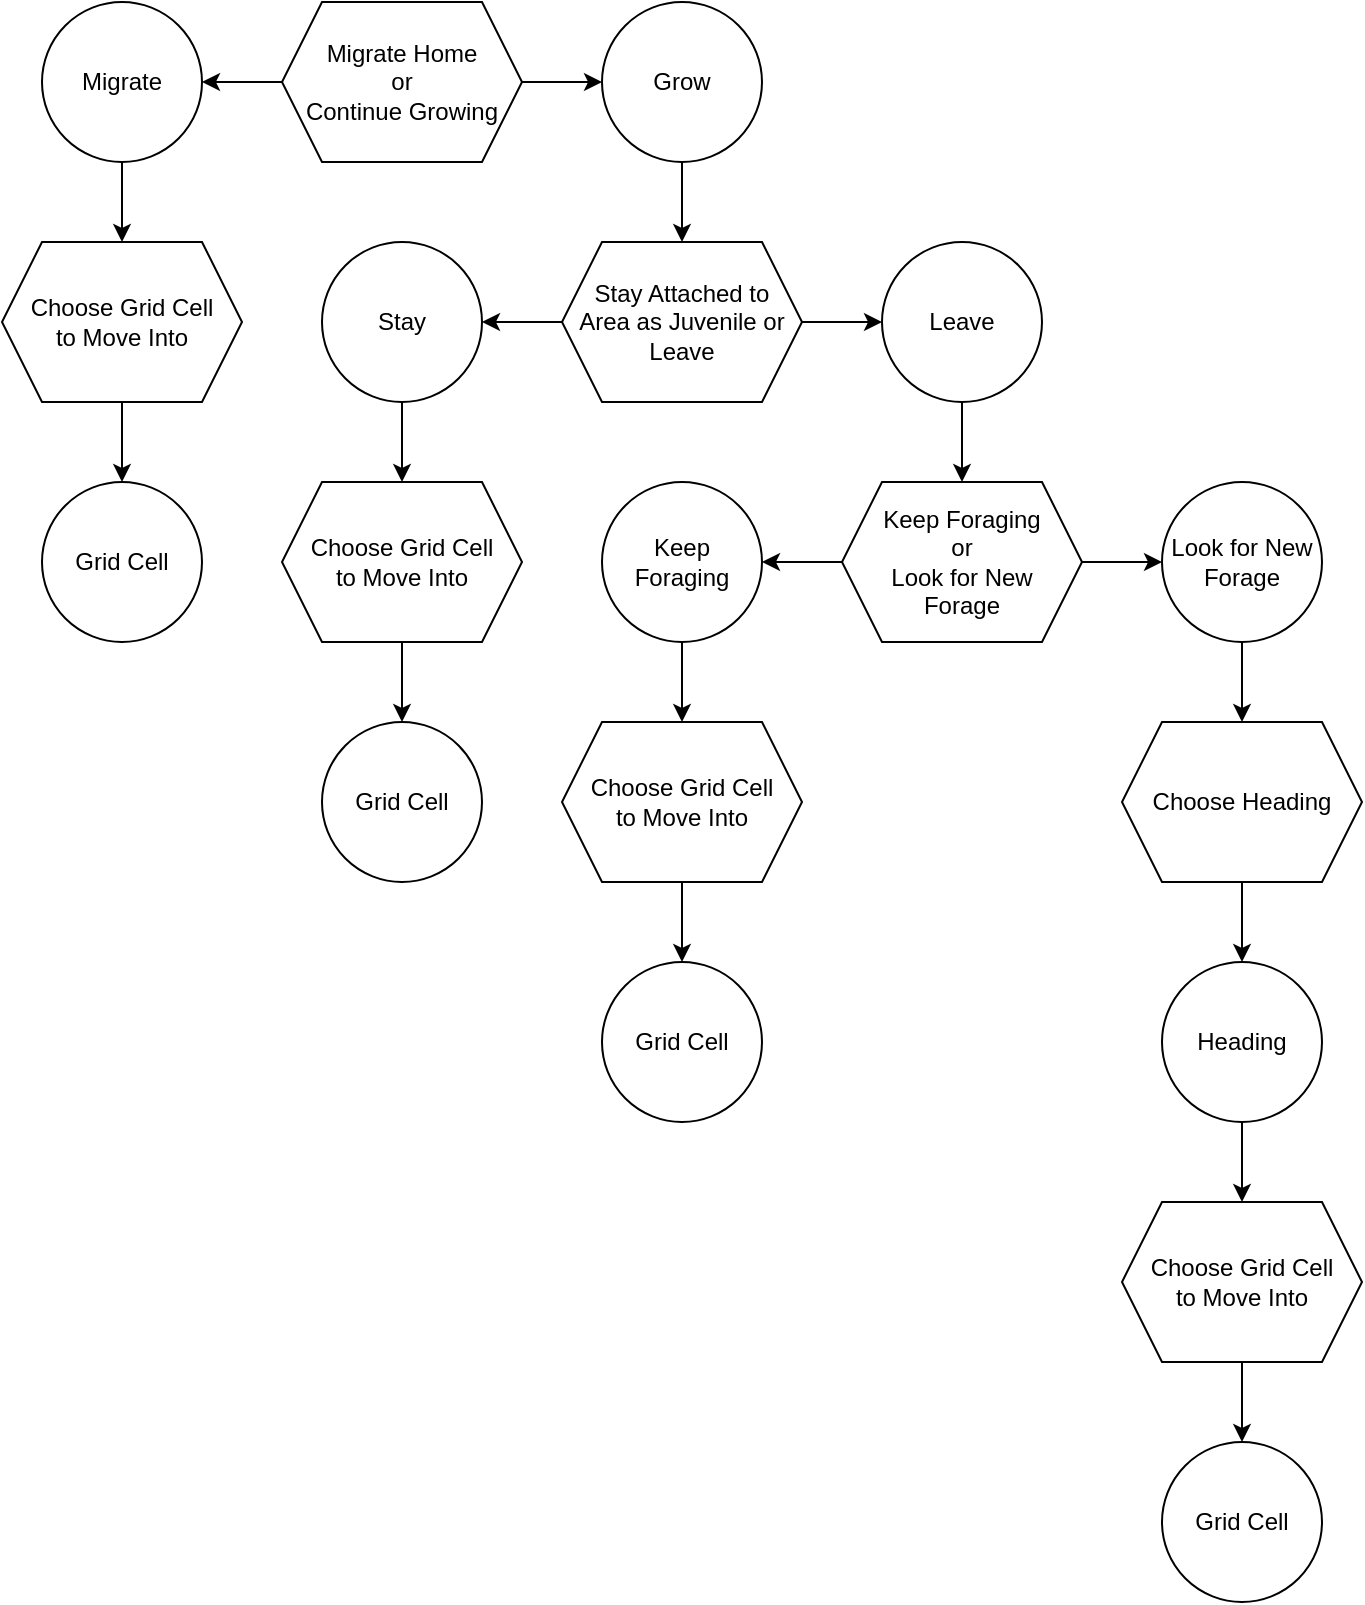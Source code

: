 <mxfile version="23.0.2" type="device">
  <diagram name="Page-1" id="WcpX_i0bMfw6aboaMS5T">
    <mxGraphModel dx="1272" dy="969" grid="1" gridSize="10" guides="1" tooltips="1" connect="1" arrows="1" fold="1" page="1" pageScale="1" pageWidth="850" pageHeight="1100" math="0" shadow="0">
      <root>
        <mxCell id="0" />
        <mxCell id="1" parent="0" />
        <mxCell id="P8rvZheJh0c6LjdDySHc-5" style="edgeStyle=orthogonalEdgeStyle;rounded=0;orthogonalLoop=1;jettySize=auto;html=1;exitX=0;exitY=0.5;exitDx=0;exitDy=0;entryX=1;entryY=0.5;entryDx=0;entryDy=0;" edge="1" parent="1" source="P8rvZheJh0c6LjdDySHc-2" target="P8rvZheJh0c6LjdDySHc-3">
          <mxGeometry relative="1" as="geometry" />
        </mxCell>
        <mxCell id="P8rvZheJh0c6LjdDySHc-6" style="edgeStyle=orthogonalEdgeStyle;rounded=0;orthogonalLoop=1;jettySize=auto;html=1;exitX=1;exitY=0.5;exitDx=0;exitDy=0;entryX=0;entryY=0.5;entryDx=0;entryDy=0;" edge="1" parent="1" source="P8rvZheJh0c6LjdDySHc-2" target="P8rvZheJh0c6LjdDySHc-4">
          <mxGeometry relative="1" as="geometry" />
        </mxCell>
        <mxCell id="P8rvZheJh0c6LjdDySHc-2" value="Migrate Home &lt;br&gt;or &lt;br&gt;Continue Growing" style="shape=hexagon;perimeter=hexagonPerimeter2;whiteSpace=wrap;html=1;fixedSize=1;" vertex="1" parent="1">
          <mxGeometry x="370" y="130" width="120" height="80" as="geometry" />
        </mxCell>
        <mxCell id="P8rvZheJh0c6LjdDySHc-8" style="edgeStyle=orthogonalEdgeStyle;rounded=0;orthogonalLoop=1;jettySize=auto;html=1;exitX=0.5;exitY=1;exitDx=0;exitDy=0;entryX=0.5;entryY=0;entryDx=0;entryDy=0;" edge="1" parent="1" source="P8rvZheJh0c6LjdDySHc-3" target="P8rvZheJh0c6LjdDySHc-7">
          <mxGeometry relative="1" as="geometry" />
        </mxCell>
        <mxCell id="P8rvZheJh0c6LjdDySHc-3" value="Migrate" style="ellipse;whiteSpace=wrap;html=1;aspect=fixed;" vertex="1" parent="1">
          <mxGeometry x="250" y="130" width="80" height="80" as="geometry" />
        </mxCell>
        <mxCell id="P8rvZheJh0c6LjdDySHc-40" style="edgeStyle=orthogonalEdgeStyle;rounded=0;orthogonalLoop=1;jettySize=auto;html=1;exitX=0.5;exitY=1;exitDx=0;exitDy=0;" edge="1" parent="1" source="P8rvZheJh0c6LjdDySHc-4" target="P8rvZheJh0c6LjdDySHc-30">
          <mxGeometry relative="1" as="geometry" />
        </mxCell>
        <mxCell id="P8rvZheJh0c6LjdDySHc-4" value="Grow" style="ellipse;whiteSpace=wrap;html=1;aspect=fixed;" vertex="1" parent="1">
          <mxGeometry x="530" y="130" width="80" height="80" as="geometry" />
        </mxCell>
        <mxCell id="P8rvZheJh0c6LjdDySHc-10" style="edgeStyle=orthogonalEdgeStyle;rounded=0;orthogonalLoop=1;jettySize=auto;html=1;exitX=0.5;exitY=1;exitDx=0;exitDy=0;entryX=0.5;entryY=0;entryDx=0;entryDy=0;" edge="1" parent="1" source="P8rvZheJh0c6LjdDySHc-7" target="P8rvZheJh0c6LjdDySHc-9">
          <mxGeometry relative="1" as="geometry" />
        </mxCell>
        <mxCell id="P8rvZheJh0c6LjdDySHc-7" value="Choose Grid Cell &lt;br&gt;to Move Into" style="shape=hexagon;perimeter=hexagonPerimeter2;whiteSpace=wrap;html=1;fixedSize=1;" vertex="1" parent="1">
          <mxGeometry x="230" y="250" width="120" height="80" as="geometry" />
        </mxCell>
        <mxCell id="P8rvZheJh0c6LjdDySHc-9" value="Grid Cell" style="ellipse;whiteSpace=wrap;html=1;aspect=fixed;" vertex="1" parent="1">
          <mxGeometry x="250" y="370" width="80" height="80" as="geometry" />
        </mxCell>
        <mxCell id="P8rvZheJh0c6LjdDySHc-14" style="edgeStyle=orthogonalEdgeStyle;rounded=0;orthogonalLoop=1;jettySize=auto;html=1;exitX=0;exitY=0.5;exitDx=0;exitDy=0;" edge="1" parent="1" source="P8rvZheJh0c6LjdDySHc-11" target="P8rvZheJh0c6LjdDySHc-13">
          <mxGeometry relative="1" as="geometry" />
        </mxCell>
        <mxCell id="P8rvZheJh0c6LjdDySHc-21" style="edgeStyle=orthogonalEdgeStyle;rounded=0;orthogonalLoop=1;jettySize=auto;html=1;exitX=1;exitY=0.5;exitDx=0;exitDy=0;entryX=0;entryY=0.5;entryDx=0;entryDy=0;" edge="1" parent="1" source="P8rvZheJh0c6LjdDySHc-11" target="P8rvZheJh0c6LjdDySHc-20">
          <mxGeometry relative="1" as="geometry" />
        </mxCell>
        <mxCell id="P8rvZheJh0c6LjdDySHc-11" value="Keep Foraging&lt;br&gt;or&lt;br&gt;Look for New&lt;br&gt;Forage" style="shape=hexagon;perimeter=hexagonPerimeter2;whiteSpace=wrap;html=1;fixedSize=1;" vertex="1" parent="1">
          <mxGeometry x="650" y="370" width="120" height="80" as="geometry" />
        </mxCell>
        <mxCell id="P8rvZheJh0c6LjdDySHc-16" style="edgeStyle=orthogonalEdgeStyle;rounded=0;orthogonalLoop=1;jettySize=auto;html=1;exitX=0.5;exitY=1;exitDx=0;exitDy=0;entryX=0.5;entryY=0;entryDx=0;entryDy=0;" edge="1" parent="1" source="P8rvZheJh0c6LjdDySHc-13" target="P8rvZheJh0c6LjdDySHc-15">
          <mxGeometry relative="1" as="geometry" />
        </mxCell>
        <mxCell id="P8rvZheJh0c6LjdDySHc-13" value="Keep Foraging" style="ellipse;whiteSpace=wrap;html=1;aspect=fixed;" vertex="1" parent="1">
          <mxGeometry x="530" y="370" width="80" height="80" as="geometry" />
        </mxCell>
        <mxCell id="P8rvZheJh0c6LjdDySHc-18" style="edgeStyle=orthogonalEdgeStyle;rounded=0;orthogonalLoop=1;jettySize=auto;html=1;exitX=0.5;exitY=1;exitDx=0;exitDy=0;entryX=0.5;entryY=0;entryDx=0;entryDy=0;" edge="1" parent="1" source="P8rvZheJh0c6LjdDySHc-15" target="P8rvZheJh0c6LjdDySHc-17">
          <mxGeometry relative="1" as="geometry" />
        </mxCell>
        <mxCell id="P8rvZheJh0c6LjdDySHc-15" value="Choose Grid Cell &lt;br&gt;to Move Into" style="shape=hexagon;perimeter=hexagonPerimeter2;whiteSpace=wrap;html=1;fixedSize=1;" vertex="1" parent="1">
          <mxGeometry x="510" y="490" width="120" height="80" as="geometry" />
        </mxCell>
        <mxCell id="P8rvZheJh0c6LjdDySHc-17" value="Grid Cell" style="ellipse;whiteSpace=wrap;html=1;aspect=fixed;" vertex="1" parent="1">
          <mxGeometry x="530" y="610" width="80" height="80" as="geometry" />
        </mxCell>
        <mxCell id="P8rvZheJh0c6LjdDySHc-23" style="edgeStyle=orthogonalEdgeStyle;rounded=0;orthogonalLoop=1;jettySize=auto;html=1;exitX=0.5;exitY=1;exitDx=0;exitDy=0;entryX=0.5;entryY=0;entryDx=0;entryDy=0;" edge="1" parent="1" source="P8rvZheJh0c6LjdDySHc-20" target="P8rvZheJh0c6LjdDySHc-22">
          <mxGeometry relative="1" as="geometry" />
        </mxCell>
        <mxCell id="P8rvZheJh0c6LjdDySHc-20" value="Look for New&lt;br&gt;Forage" style="ellipse;whiteSpace=wrap;html=1;aspect=fixed;" vertex="1" parent="1">
          <mxGeometry x="810" y="370" width="80" height="80" as="geometry" />
        </mxCell>
        <mxCell id="P8rvZheJh0c6LjdDySHc-25" style="edgeStyle=orthogonalEdgeStyle;rounded=0;orthogonalLoop=1;jettySize=auto;html=1;exitX=0.5;exitY=1;exitDx=0;exitDy=0;entryX=0.5;entryY=0;entryDx=0;entryDy=0;" edge="1" parent="1" source="P8rvZheJh0c6LjdDySHc-22" target="P8rvZheJh0c6LjdDySHc-24">
          <mxGeometry relative="1" as="geometry" />
        </mxCell>
        <mxCell id="P8rvZheJh0c6LjdDySHc-22" value="Choose Heading" style="shape=hexagon;perimeter=hexagonPerimeter2;whiteSpace=wrap;html=1;fixedSize=1;" vertex="1" parent="1">
          <mxGeometry x="790" y="490" width="120" height="80" as="geometry" />
        </mxCell>
        <mxCell id="P8rvZheJh0c6LjdDySHc-27" style="edgeStyle=orthogonalEdgeStyle;rounded=0;orthogonalLoop=1;jettySize=auto;html=1;exitX=0.5;exitY=1;exitDx=0;exitDy=0;entryX=0.5;entryY=0;entryDx=0;entryDy=0;" edge="1" parent="1" source="P8rvZheJh0c6LjdDySHc-24" target="P8rvZheJh0c6LjdDySHc-26">
          <mxGeometry relative="1" as="geometry" />
        </mxCell>
        <mxCell id="P8rvZheJh0c6LjdDySHc-24" value="Heading" style="ellipse;whiteSpace=wrap;html=1;aspect=fixed;" vertex="1" parent="1">
          <mxGeometry x="810" y="610" width="80" height="80" as="geometry" />
        </mxCell>
        <mxCell id="P8rvZheJh0c6LjdDySHc-29" style="edgeStyle=orthogonalEdgeStyle;rounded=0;orthogonalLoop=1;jettySize=auto;html=1;exitX=0.5;exitY=1;exitDx=0;exitDy=0;entryX=0.5;entryY=0;entryDx=0;entryDy=0;" edge="1" parent="1" source="P8rvZheJh0c6LjdDySHc-26" target="P8rvZheJh0c6LjdDySHc-28">
          <mxGeometry relative="1" as="geometry" />
        </mxCell>
        <mxCell id="P8rvZheJh0c6LjdDySHc-26" value="Choose Grid Cell &lt;br&gt;to Move Into" style="shape=hexagon;perimeter=hexagonPerimeter2;whiteSpace=wrap;html=1;fixedSize=1;" vertex="1" parent="1">
          <mxGeometry x="790" y="730" width="120" height="80" as="geometry" />
        </mxCell>
        <mxCell id="P8rvZheJh0c6LjdDySHc-28" value="Grid Cell" style="ellipse;whiteSpace=wrap;html=1;aspect=fixed;" vertex="1" parent="1">
          <mxGeometry x="810" y="850" width="80" height="80" as="geometry" />
        </mxCell>
        <mxCell id="P8rvZheJh0c6LjdDySHc-35" style="edgeStyle=orthogonalEdgeStyle;rounded=0;orthogonalLoop=1;jettySize=auto;html=1;exitX=0;exitY=0.5;exitDx=0;exitDy=0;entryX=1;entryY=0.5;entryDx=0;entryDy=0;" edge="1" parent="1" source="P8rvZheJh0c6LjdDySHc-30" target="P8rvZheJh0c6LjdDySHc-31">
          <mxGeometry relative="1" as="geometry" />
        </mxCell>
        <mxCell id="P8rvZheJh0c6LjdDySHc-38" style="edgeStyle=orthogonalEdgeStyle;rounded=0;orthogonalLoop=1;jettySize=auto;html=1;exitX=1;exitY=0.5;exitDx=0;exitDy=0;entryX=0;entryY=0.5;entryDx=0;entryDy=0;" edge="1" parent="1" source="P8rvZheJh0c6LjdDySHc-30" target="P8rvZheJh0c6LjdDySHc-34">
          <mxGeometry relative="1" as="geometry" />
        </mxCell>
        <mxCell id="P8rvZheJh0c6LjdDySHc-30" value="Stay Attached to &lt;br&gt;Area as Juvenile or Leave" style="shape=hexagon;perimeter=hexagonPerimeter2;whiteSpace=wrap;html=1;fixedSize=1;" vertex="1" parent="1">
          <mxGeometry x="510" y="250" width="120" height="80" as="geometry" />
        </mxCell>
        <mxCell id="P8rvZheJh0c6LjdDySHc-36" style="edgeStyle=orthogonalEdgeStyle;rounded=0;orthogonalLoop=1;jettySize=auto;html=1;exitX=0.5;exitY=1;exitDx=0;exitDy=0;" edge="1" parent="1" source="P8rvZheJh0c6LjdDySHc-31" target="P8rvZheJh0c6LjdDySHc-32">
          <mxGeometry relative="1" as="geometry" />
        </mxCell>
        <mxCell id="P8rvZheJh0c6LjdDySHc-31" value="Stay" style="ellipse;whiteSpace=wrap;html=1;aspect=fixed;" vertex="1" parent="1">
          <mxGeometry x="390" y="250" width="80" height="80" as="geometry" />
        </mxCell>
        <mxCell id="P8rvZheJh0c6LjdDySHc-37" style="edgeStyle=orthogonalEdgeStyle;rounded=0;orthogonalLoop=1;jettySize=auto;html=1;exitX=0.5;exitY=1;exitDx=0;exitDy=0;entryX=0.5;entryY=0;entryDx=0;entryDy=0;" edge="1" parent="1" source="P8rvZheJh0c6LjdDySHc-32" target="P8rvZheJh0c6LjdDySHc-33">
          <mxGeometry relative="1" as="geometry" />
        </mxCell>
        <mxCell id="P8rvZheJh0c6LjdDySHc-32" value="Choose Grid Cell &lt;br&gt;to Move Into" style="shape=hexagon;perimeter=hexagonPerimeter2;whiteSpace=wrap;html=1;fixedSize=1;" vertex="1" parent="1">
          <mxGeometry x="370" y="370" width="120" height="80" as="geometry" />
        </mxCell>
        <mxCell id="P8rvZheJh0c6LjdDySHc-33" value="Grid Cell" style="ellipse;whiteSpace=wrap;html=1;aspect=fixed;" vertex="1" parent="1">
          <mxGeometry x="390" y="490" width="80" height="80" as="geometry" />
        </mxCell>
        <mxCell id="P8rvZheJh0c6LjdDySHc-39" style="edgeStyle=orthogonalEdgeStyle;rounded=0;orthogonalLoop=1;jettySize=auto;html=1;exitX=0.5;exitY=1;exitDx=0;exitDy=0;entryX=0.5;entryY=0;entryDx=0;entryDy=0;" edge="1" parent="1" source="P8rvZheJh0c6LjdDySHc-34" target="P8rvZheJh0c6LjdDySHc-11">
          <mxGeometry relative="1" as="geometry" />
        </mxCell>
        <mxCell id="P8rvZheJh0c6LjdDySHc-34" value="Leave" style="ellipse;whiteSpace=wrap;html=1;aspect=fixed;" vertex="1" parent="1">
          <mxGeometry x="670" y="250" width="80" height="80" as="geometry" />
        </mxCell>
      </root>
    </mxGraphModel>
  </diagram>
</mxfile>
